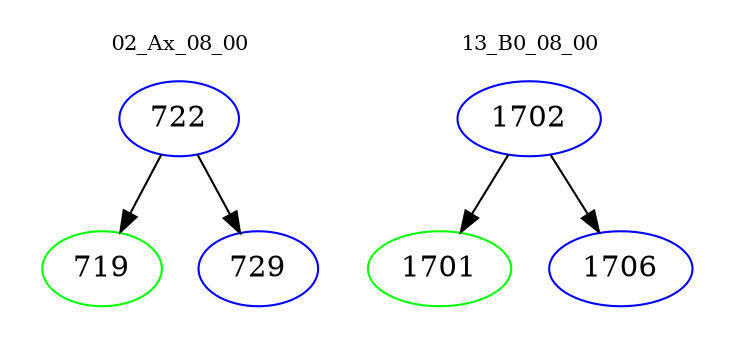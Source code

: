 digraph{
subgraph cluster_0 {
color = white
label = "02_Ax_08_00";
fontsize=10;
T0_722 [label="722", color="blue"]
T0_722 -> T0_719 [color="black"]
T0_719 [label="719", color="green"]
T0_722 -> T0_729 [color="black"]
T0_729 [label="729", color="blue"]
}
subgraph cluster_1 {
color = white
label = "13_B0_08_00";
fontsize=10;
T1_1702 [label="1702", color="blue"]
T1_1702 -> T1_1701 [color="black"]
T1_1701 [label="1701", color="green"]
T1_1702 -> T1_1706 [color="black"]
T1_1706 [label="1706", color="blue"]
}
}
